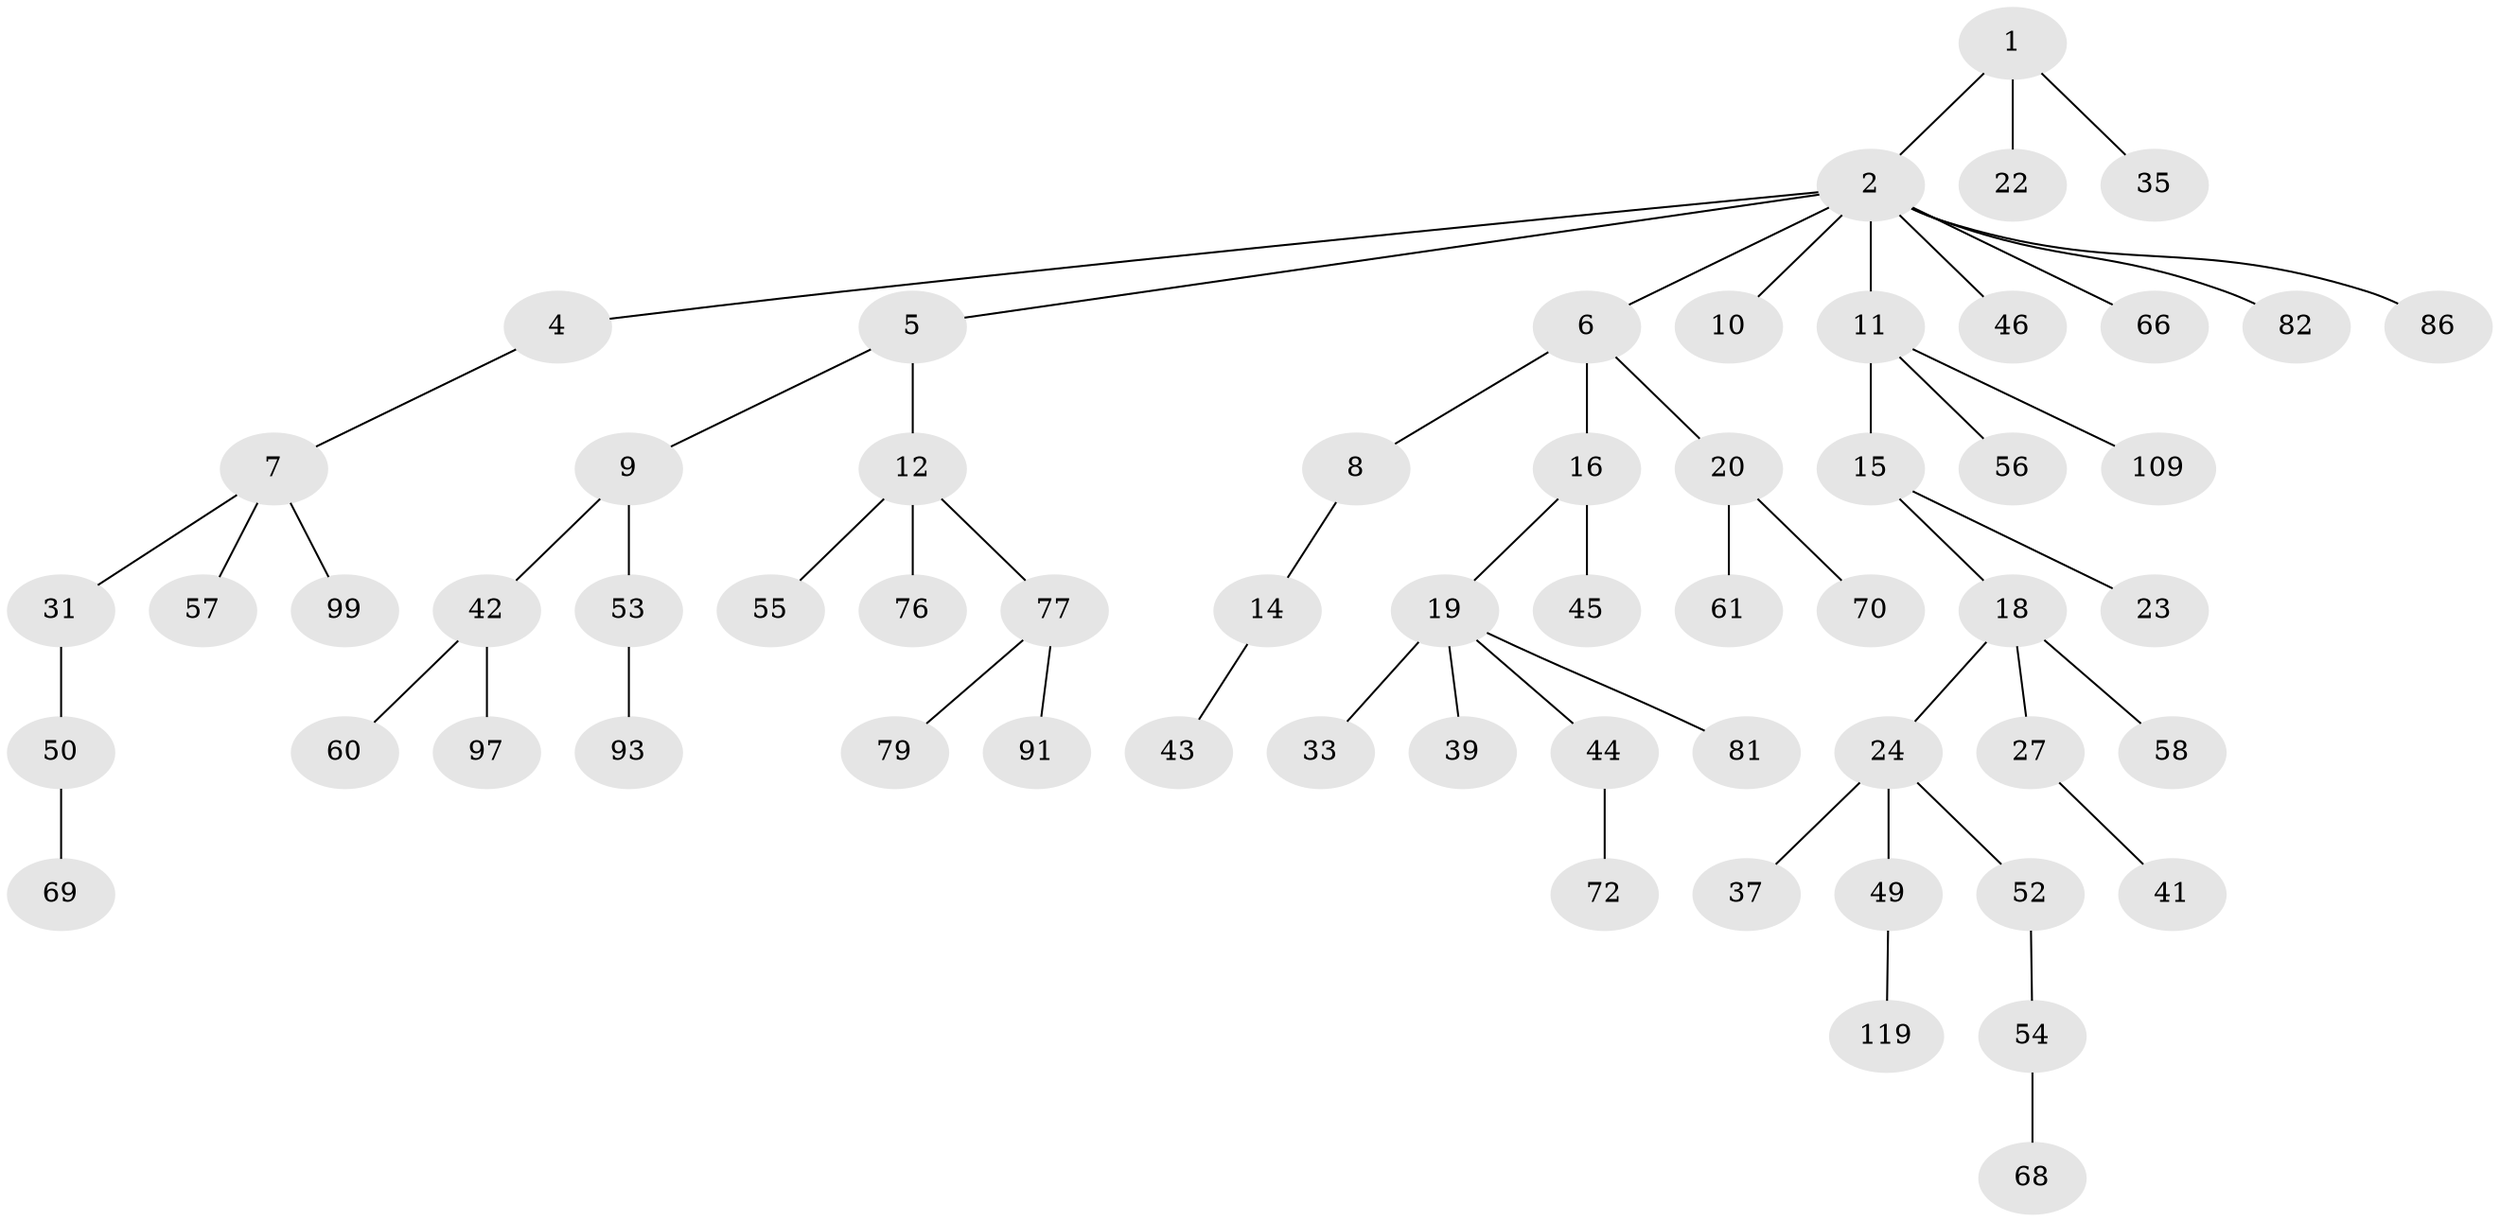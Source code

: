 // original degree distribution, {3: 0.1487603305785124, 4: 0.09090909090909091, 6: 0.008264462809917356, 2: 0.256198347107438, 7: 0.008264462809917356, 1: 0.47107438016528924, 5: 0.01652892561983471}
// Generated by graph-tools (version 1.1) at 2025/15/03/09/25 04:15:42]
// undirected, 60 vertices, 59 edges
graph export_dot {
graph [start="1"]
  node [color=gray90,style=filled];
  1;
  2 [super="+3"];
  4;
  5 [super="+59+112+95+13"];
  6;
  7 [super="+17"];
  8 [super="+63"];
  9;
  10 [super="+30+21"];
  11 [super="+26"];
  12 [super="+74+51"];
  14;
  15 [super="+34"];
  16;
  18;
  19 [super="+28"];
  20 [super="+38"];
  22 [super="+25"];
  23;
  24 [super="+94+48+67+32"];
  27 [super="+104+71"];
  31 [super="+100"];
  33;
  35 [super="+73+62"];
  37;
  39 [super="+87"];
  41 [super="+64+89+96"];
  42;
  43;
  44;
  45;
  46;
  49;
  50;
  52 [super="+85"];
  53;
  54;
  55 [super="+114+75"];
  56;
  57 [super="+118"];
  58;
  60 [super="+101"];
  61 [super="+78"];
  66 [super="+84"];
  68 [super="+80"];
  69;
  70 [super="+111"];
  72;
  76;
  77 [super="+88"];
  79 [super="+90"];
  81;
  82;
  86;
  91;
  93;
  97;
  99 [super="+120"];
  109;
  119;
  1 -- 2;
  1 -- 22;
  1 -- 35;
  2 -- 6;
  2 -- 82;
  2 -- 66;
  2 -- 4;
  2 -- 5;
  2 -- 10;
  2 -- 11;
  2 -- 46;
  2 -- 86;
  4 -- 7;
  5 -- 9;
  5 -- 12;
  6 -- 8;
  6 -- 16;
  6 -- 20;
  7 -- 57;
  7 -- 99;
  7 -- 31;
  8 -- 14;
  9 -- 42;
  9 -- 53;
  11 -- 15;
  11 -- 56;
  11 -- 109;
  12 -- 76;
  12 -- 77;
  12 -- 55;
  14 -- 43;
  15 -- 18;
  15 -- 23;
  16 -- 19;
  16 -- 45;
  18 -- 24;
  18 -- 27;
  18 -- 58;
  19 -- 44;
  19 -- 81;
  19 -- 33;
  19 -- 39;
  20 -- 61;
  20 -- 70;
  24 -- 49;
  24 -- 52;
  24 -- 37;
  27 -- 41;
  31 -- 50;
  42 -- 60;
  42 -- 97;
  44 -- 72;
  49 -- 119;
  50 -- 69;
  52 -- 54;
  53 -- 93;
  54 -- 68;
  77 -- 79;
  77 -- 91;
}
